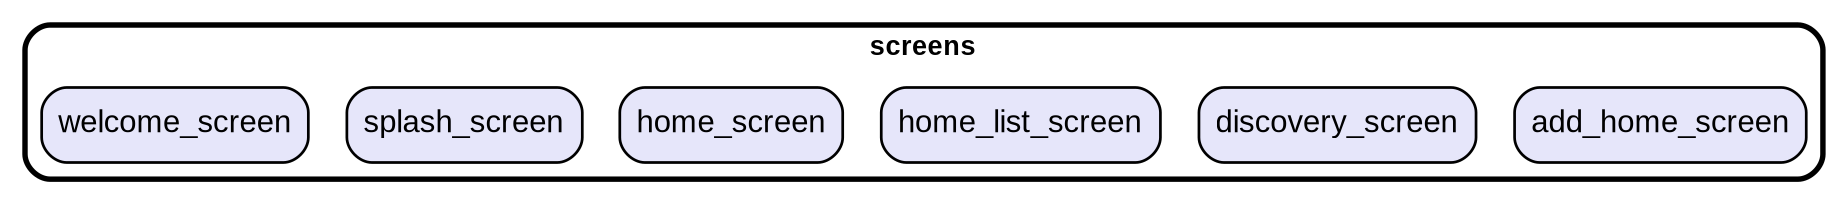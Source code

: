 digraph "" {
  graph [style=rounded fontname="Arial Black" fontsize=13 penwidth=2.6];
  node [shape=rect style="filled,rounded" fontname=Arial fontsize=15 fillcolor=Lavender penwidth=1.3];
  edge [penwidth=1.3];
  "/add_home_screen.dart" [label="add_home_screen"];
  "/discovery_screen.dart" [label="discovery_screen"];
  "/home_list_screen.dart" [label="home_list_screen"];
  "/home_screen.dart" [label="home_screen"];
  "/splash_screen.dart" [label="splash_screen"];
  "/welcome_screen.dart" [label="welcome_screen"];
  subgraph "cluster~" {
    label="screens";
    "/add_home_screen.dart";
    "/discovery_screen.dart";
    "/home_list_screen.dart";
    "/home_screen.dart";
    "/splash_screen.dart";
    "/welcome_screen.dart";
  }
}
